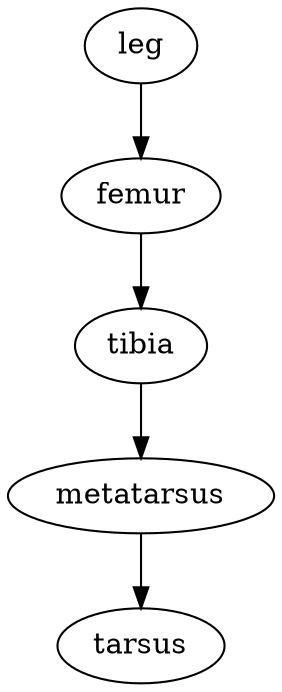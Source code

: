 digraph spider_leg {
  {
    node [link_shape="capsule"];
    femur [joint_type="ball", joint_axis="0 0 1"];
    tibia [joint_type="hinge", joint_axis="0 0 1"];
    metatarsus [joint_type="hinge", joint_axis="0 0 1"];
    tarsus [joint_type="fixed", length=0.25];
  }

  subgraph L {
    leg [label="leg"];
  }

  subgraph R {
    leg -> femur;
    femur -> tibia [axis_angle="0 0 1 -60"];
    tibia -> metatarsus [axis_angle="0 0 1 -60"];
    metatarsus -> tarsus [axis_angle="0 0 1 45"];
  }
}
